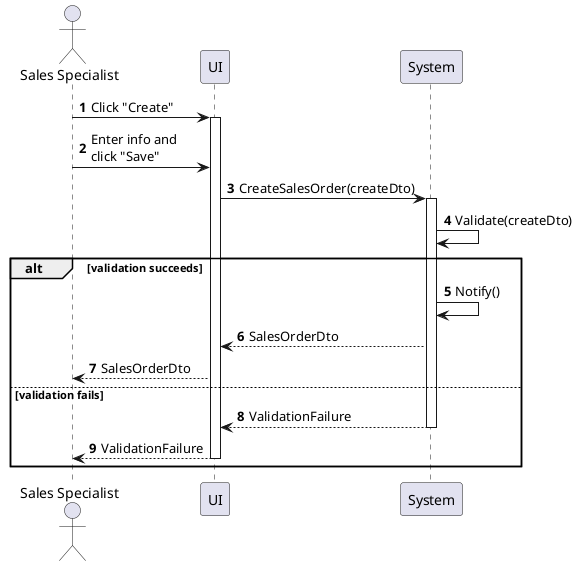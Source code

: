 @startuml sales-order-create
autonumber

actor "Sales Specialist" as a
participant UI as f
participant System as b

a -> f : Click "Create"
activate f
a -> f : Enter info and\nclick "Save"
f -> b : CreateSalesOrder(createDto)
activate b
b -> b : Validate(createDto)

alt validation succeeds
    b -> b : Notify()
    b --> f : SalesOrderDto
    f --> a : SalesOrderDto
else validation fails
    return ValidationFailure
    return ValidationFailure
end
@enduml